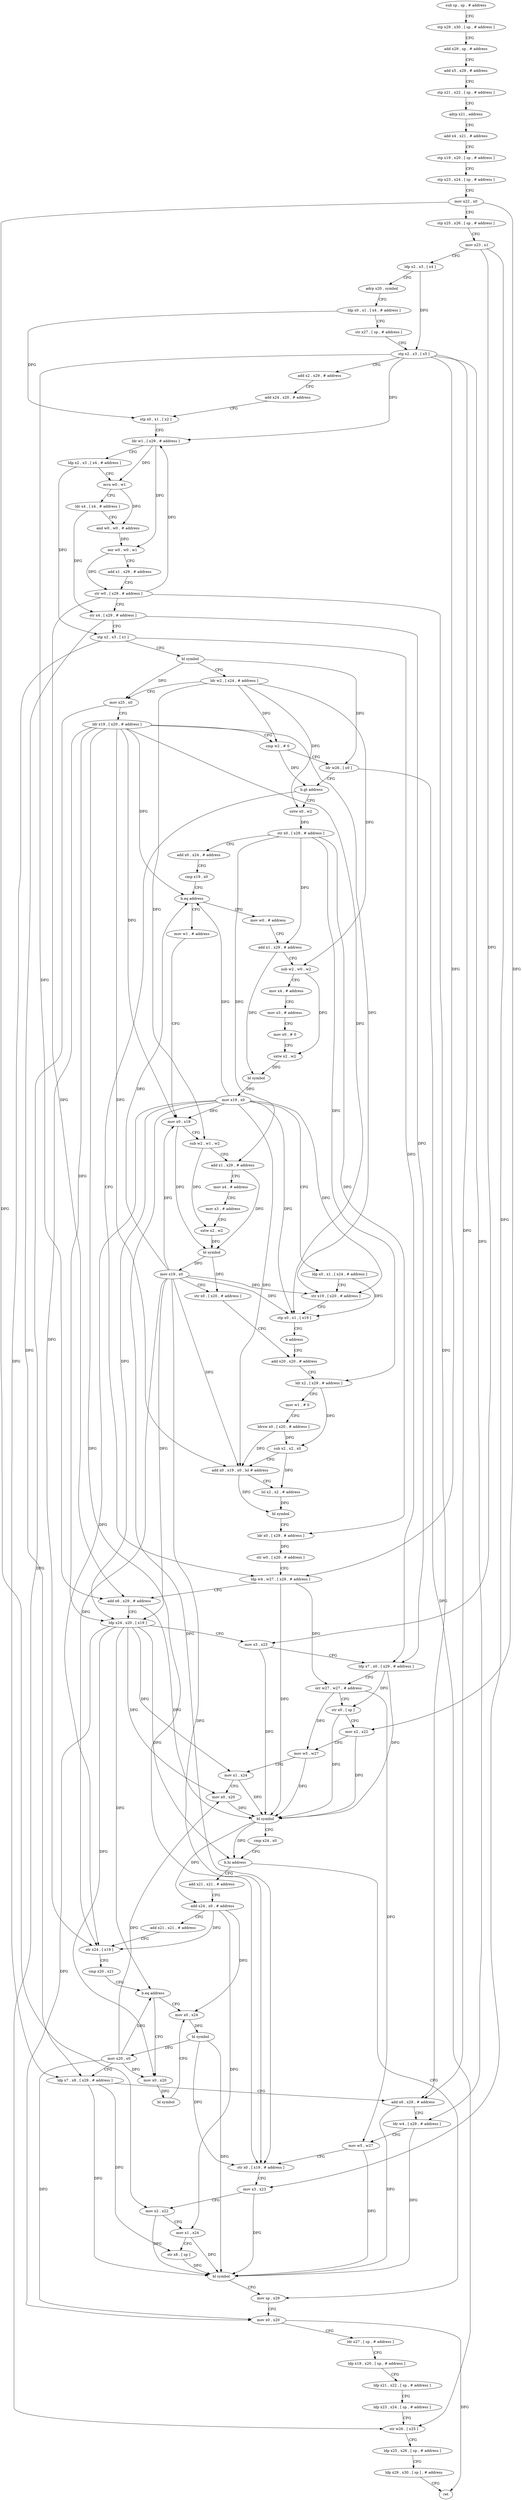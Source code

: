 digraph "func" {
"4352200" [label = "sub sp , sp , # address" ]
"4352204" [label = "stp x29 , x30 , [ sp , # address ]" ]
"4352208" [label = "add x29 , sp , # address" ]
"4352212" [label = "add x5 , x29 , # address" ]
"4352216" [label = "stp x21 , x22 , [ sp , # address ]" ]
"4352220" [label = "adrp x21 , address" ]
"4352224" [label = "add x4 , x21 , # address" ]
"4352228" [label = "stp x19 , x20 , [ sp , # address ]" ]
"4352232" [label = "stp x23 , x24 , [ sp , # address ]" ]
"4352236" [label = "mov x22 , x0" ]
"4352240" [label = "stp x25 , x26 , [ sp , # address ]" ]
"4352244" [label = "mov x23 , x1" ]
"4352248" [label = "ldp x2 , x3 , [ x4 ]" ]
"4352252" [label = "adrp x20 , symbol" ]
"4352256" [label = "ldp x0 , x1 , [ x4 , # address ]" ]
"4352260" [label = "str x27 , [ sp , # address ]" ]
"4352264" [label = "stp x2 , x3 , [ x5 ]" ]
"4352268" [label = "add x2 , x29 , # address" ]
"4352272" [label = "add x24 , x20 , # address" ]
"4352276" [label = "stp x0 , x1 , [ x2 ]" ]
"4352280" [label = "ldr w1 , [ x29 , # address ]" ]
"4352284" [label = "ldp x2 , x3 , [ x4 , # address ]" ]
"4352288" [label = "mvn w0 , w1" ]
"4352292" [label = "ldr x4 , [ x4 , # address ]" ]
"4352296" [label = "and w0 , w0 , # address" ]
"4352300" [label = "eor w0 , w0 , w1" ]
"4352304" [label = "add x1 , x29 , # address" ]
"4352308" [label = "str w0 , [ x29 , # address ]" ]
"4352312" [label = "str x4 , [ x29 , # address ]" ]
"4352316" [label = "stp x2 , x3 , [ x1 ]" ]
"4352320" [label = "bl symbol" ]
"4352324" [label = "ldr w2 , [ x24 , # address ]" ]
"4352328" [label = "mov x25 , x0" ]
"4352332" [label = "ldr x19 , [ x20 , # address ]" ]
"4352336" [label = "cmp w2 , # 0" ]
"4352340" [label = "ldr w26 , [ x0 ]" ]
"4352344" [label = "b.gt address" ]
"4352448" [label = "ldp w4 , w27 , [ x29 , # address ]" ]
"4352348" [label = "sxtw x0 , w2" ]
"4352452" [label = "add x6 , x29 , # address" ]
"4352456" [label = "ldp x24 , x20 , [ x19 ]" ]
"4352460" [label = "mov x3 , x23" ]
"4352464" [label = "ldp x7 , x0 , [ x29 , # address ]" ]
"4352468" [label = "orr w27 , w27 , # address" ]
"4352472" [label = "str x0 , [ sp ]" ]
"4352476" [label = "mov x2 , x22" ]
"4352480" [label = "mov w5 , w27" ]
"4352484" [label = "mov x1 , x24" ]
"4352488" [label = "mov x0 , x20" ]
"4352492" [label = "bl symbol" ]
"4352496" [label = "cmp x24 , x0" ]
"4352500" [label = "b.hi address" ]
"4352588" [label = "mov sp , x29" ]
"4352504" [label = "add x21 , x21 , # address" ]
"4352352" [label = "str x0 , [ x29 , # address ]" ]
"4352356" [label = "add x0 , x24 , # address" ]
"4352360" [label = "cmp x19 , x0" ]
"4352364" [label = "b.eq address" ]
"4352632" [label = "mov w0 , # address" ]
"4352368" [label = "mov w1 , # address" ]
"4352592" [label = "mov x0 , x20" ]
"4352596" [label = "ldr x27 , [ sp , # address ]" ]
"4352600" [label = "ldp x19 , x20 , [ sp , # address ]" ]
"4352604" [label = "ldp x21 , x22 , [ sp , # address ]" ]
"4352608" [label = "ldp x23 , x24 , [ sp , # address ]" ]
"4352612" [label = "str w26 , [ x25 ]" ]
"4352616" [label = "ldp x25 , x26 , [ sp , # address ]" ]
"4352620" [label = "ldp x29 , x30 , [ sp ] , # address" ]
"4352624" [label = "ret" ]
"4352508" [label = "add x24 , x0 , # address" ]
"4352512" [label = "add x21 , x21 , # address" ]
"4352516" [label = "str x24 , [ x19 ]" ]
"4352520" [label = "cmp x20 , x21" ]
"4352524" [label = "b.eq address" ]
"4352536" [label = "mov x0 , x24" ]
"4352528" [label = "mov x0 , x20" ]
"4352636" [label = "add x1 , x29 , # address" ]
"4352640" [label = "sub w2 , w0 , w2" ]
"4352644" [label = "mov x4 , # address" ]
"4352648" [label = "mov x3 , # address" ]
"4352652" [label = "mov x0 , # 0" ]
"4352656" [label = "sxtw x2 , w2" ]
"4352660" [label = "bl symbol" ]
"4352664" [label = "mov x19 , x0" ]
"4352668" [label = "ldp x0 , x1 , [ x24 , # address ]" ]
"4352672" [label = "str x19 , [ x20 , # address ]" ]
"4352676" [label = "stp x0 , x1 , [ x19 ]" ]
"4352680" [label = "b address" ]
"4352408" [label = "add x20 , x20 , # address" ]
"4352372" [label = "mov x0 , x19" ]
"4352376" [label = "sub w2 , w1 , w2" ]
"4352380" [label = "add x1 , x29 , # address" ]
"4352384" [label = "mov x4 , # address" ]
"4352388" [label = "mov x3 , # address" ]
"4352392" [label = "sxtw x2 , w2" ]
"4352396" [label = "bl symbol" ]
"4352400" [label = "mov x19 , x0" ]
"4352404" [label = "str x0 , [ x20 , # address ]" ]
"4352540" [label = "bl symbol" ]
"4352544" [label = "mov x20 , x0" ]
"4352548" [label = "ldp x7 , x8 , [ x29 , # address ]" ]
"4352552" [label = "add x6 , x29 , # address" ]
"4352556" [label = "ldr w4 , [ x29 , # address ]" ]
"4352560" [label = "mov w5 , w27" ]
"4352564" [label = "str x0 , [ x19 , # address ]" ]
"4352568" [label = "mov x3 , x23" ]
"4352572" [label = "mov x2 , x22" ]
"4352576" [label = "mov x1 , x24" ]
"4352580" [label = "str x8 , [ sp ]" ]
"4352584" [label = "bl symbol" ]
"4352532" [label = "bl symbol" ]
"4352412" [label = "ldr x2 , [ x29 , # address ]" ]
"4352416" [label = "mov w1 , # 0" ]
"4352420" [label = "ldrsw x0 , [ x20 , # address ]" ]
"4352424" [label = "sub x2 , x2 , x0" ]
"4352428" [label = "add x0 , x19 , x0 , lsl # address" ]
"4352432" [label = "lsl x2 , x2 , # address" ]
"4352436" [label = "bl symbol" ]
"4352440" [label = "ldr x0 , [ x29 , # address ]" ]
"4352444" [label = "str w0 , [ x20 , # address ]" ]
"4352200" -> "4352204" [ label = "CFG" ]
"4352204" -> "4352208" [ label = "CFG" ]
"4352208" -> "4352212" [ label = "CFG" ]
"4352212" -> "4352216" [ label = "CFG" ]
"4352216" -> "4352220" [ label = "CFG" ]
"4352220" -> "4352224" [ label = "CFG" ]
"4352224" -> "4352228" [ label = "CFG" ]
"4352228" -> "4352232" [ label = "CFG" ]
"4352232" -> "4352236" [ label = "CFG" ]
"4352236" -> "4352240" [ label = "CFG" ]
"4352236" -> "4352476" [ label = "DFG" ]
"4352236" -> "4352572" [ label = "DFG" ]
"4352240" -> "4352244" [ label = "CFG" ]
"4352244" -> "4352248" [ label = "CFG" ]
"4352244" -> "4352460" [ label = "DFG" ]
"4352244" -> "4352568" [ label = "DFG" ]
"4352248" -> "4352252" [ label = "CFG" ]
"4352248" -> "4352264" [ label = "DFG" ]
"4352252" -> "4352256" [ label = "CFG" ]
"4352256" -> "4352260" [ label = "CFG" ]
"4352256" -> "4352276" [ label = "DFG" ]
"4352260" -> "4352264" [ label = "CFG" ]
"4352264" -> "4352268" [ label = "CFG" ]
"4352264" -> "4352448" [ label = "DFG" ]
"4352264" -> "4352556" [ label = "DFG" ]
"4352264" -> "4352280" [ label = "DFG" ]
"4352264" -> "4352452" [ label = "DFG" ]
"4352264" -> "4352552" [ label = "DFG" ]
"4352268" -> "4352272" [ label = "CFG" ]
"4352272" -> "4352276" [ label = "CFG" ]
"4352276" -> "4352280" [ label = "CFG" ]
"4352280" -> "4352284" [ label = "CFG" ]
"4352280" -> "4352288" [ label = "DFG" ]
"4352280" -> "4352300" [ label = "DFG" ]
"4352284" -> "4352288" [ label = "CFG" ]
"4352284" -> "4352316" [ label = "DFG" ]
"4352288" -> "4352292" [ label = "CFG" ]
"4352288" -> "4352296" [ label = "DFG" ]
"4352292" -> "4352296" [ label = "CFG" ]
"4352292" -> "4352312" [ label = "DFG" ]
"4352296" -> "4352300" [ label = "DFG" ]
"4352300" -> "4352304" [ label = "CFG" ]
"4352300" -> "4352308" [ label = "DFG" ]
"4352304" -> "4352308" [ label = "CFG" ]
"4352308" -> "4352312" [ label = "CFG" ]
"4352308" -> "4352280" [ label = "DFG" ]
"4352308" -> "4352452" [ label = "DFG" ]
"4352308" -> "4352552" [ label = "DFG" ]
"4352312" -> "4352316" [ label = "CFG" ]
"4352312" -> "4352464" [ label = "DFG" ]
"4352312" -> "4352548" [ label = "DFG" ]
"4352316" -> "4352320" [ label = "CFG" ]
"4352316" -> "4352464" [ label = "DFG" ]
"4352316" -> "4352548" [ label = "DFG" ]
"4352320" -> "4352324" [ label = "CFG" ]
"4352320" -> "4352328" [ label = "DFG" ]
"4352320" -> "4352340" [ label = "DFG" ]
"4352324" -> "4352328" [ label = "CFG" ]
"4352324" -> "4352336" [ label = "DFG" ]
"4352324" -> "4352348" [ label = "DFG" ]
"4352324" -> "4352640" [ label = "DFG" ]
"4352324" -> "4352376" [ label = "DFG" ]
"4352328" -> "4352332" [ label = "CFG" ]
"4352328" -> "4352612" [ label = "DFG" ]
"4352332" -> "4352336" [ label = "CFG" ]
"4352332" -> "4352456" [ label = "DFG" ]
"4352332" -> "4352364" [ label = "DFG" ]
"4352332" -> "4352516" [ label = "DFG" ]
"4352332" -> "4352672" [ label = "DFG" ]
"4352332" -> "4352676" [ label = "DFG" ]
"4352332" -> "4352372" [ label = "DFG" ]
"4352332" -> "4352564" [ label = "DFG" ]
"4352332" -> "4352428" [ label = "DFG" ]
"4352336" -> "4352340" [ label = "CFG" ]
"4352336" -> "4352344" [ label = "DFG" ]
"4352340" -> "4352344" [ label = "CFG" ]
"4352340" -> "4352612" [ label = "DFG" ]
"4352344" -> "4352448" [ label = "CFG" ]
"4352344" -> "4352348" [ label = "CFG" ]
"4352448" -> "4352452" [ label = "CFG" ]
"4352448" -> "4352492" [ label = "DFG" ]
"4352448" -> "4352468" [ label = "DFG" ]
"4352348" -> "4352352" [ label = "DFG" ]
"4352452" -> "4352456" [ label = "CFG" ]
"4352452" -> "4352492" [ label = "DFG" ]
"4352456" -> "4352460" [ label = "CFG" ]
"4352456" -> "4352484" [ label = "DFG" ]
"4352456" -> "4352500" [ label = "DFG" ]
"4352456" -> "4352488" [ label = "DFG" ]
"4352456" -> "4352592" [ label = "DFG" ]
"4352456" -> "4352524" [ label = "DFG" ]
"4352456" -> "4352528" [ label = "DFG" ]
"4352460" -> "4352464" [ label = "CFG" ]
"4352460" -> "4352492" [ label = "DFG" ]
"4352464" -> "4352468" [ label = "CFG" ]
"4352464" -> "4352492" [ label = "DFG" ]
"4352464" -> "4352472" [ label = "DFG" ]
"4352468" -> "4352472" [ label = "CFG" ]
"4352468" -> "4352480" [ label = "DFG" ]
"4352468" -> "4352560" [ label = "DFG" ]
"4352472" -> "4352476" [ label = "CFG" ]
"4352472" -> "4352492" [ label = "DFG" ]
"4352476" -> "4352480" [ label = "CFG" ]
"4352476" -> "4352492" [ label = "DFG" ]
"4352480" -> "4352484" [ label = "CFG" ]
"4352480" -> "4352492" [ label = "DFG" ]
"4352484" -> "4352488" [ label = "CFG" ]
"4352484" -> "4352492" [ label = "DFG" ]
"4352488" -> "4352492" [ label = "DFG" ]
"4352492" -> "4352496" [ label = "CFG" ]
"4352492" -> "4352500" [ label = "DFG" ]
"4352492" -> "4352508" [ label = "DFG" ]
"4352496" -> "4352500" [ label = "CFG" ]
"4352500" -> "4352588" [ label = "CFG" ]
"4352500" -> "4352504" [ label = "CFG" ]
"4352588" -> "4352592" [ label = "CFG" ]
"4352504" -> "4352508" [ label = "CFG" ]
"4352352" -> "4352356" [ label = "CFG" ]
"4352352" -> "4352412" [ label = "DFG" ]
"4352352" -> "4352440" [ label = "DFG" ]
"4352352" -> "4352636" [ label = "DFG" ]
"4352352" -> "4352380" [ label = "DFG" ]
"4352356" -> "4352360" [ label = "CFG" ]
"4352360" -> "4352364" [ label = "CFG" ]
"4352364" -> "4352632" [ label = "CFG" ]
"4352364" -> "4352368" [ label = "CFG" ]
"4352632" -> "4352636" [ label = "CFG" ]
"4352368" -> "4352372" [ label = "CFG" ]
"4352592" -> "4352596" [ label = "CFG" ]
"4352592" -> "4352624" [ label = "DFG" ]
"4352596" -> "4352600" [ label = "CFG" ]
"4352600" -> "4352604" [ label = "CFG" ]
"4352604" -> "4352608" [ label = "CFG" ]
"4352608" -> "4352612" [ label = "CFG" ]
"4352612" -> "4352616" [ label = "CFG" ]
"4352616" -> "4352620" [ label = "CFG" ]
"4352620" -> "4352624" [ label = "CFG" ]
"4352508" -> "4352512" [ label = "CFG" ]
"4352508" -> "4352516" [ label = "DFG" ]
"4352508" -> "4352536" [ label = "DFG" ]
"4352508" -> "4352576" [ label = "DFG" ]
"4352512" -> "4352516" [ label = "CFG" ]
"4352516" -> "4352520" [ label = "CFG" ]
"4352520" -> "4352524" [ label = "CFG" ]
"4352524" -> "4352536" [ label = "CFG" ]
"4352524" -> "4352528" [ label = "CFG" ]
"4352536" -> "4352540" [ label = "DFG" ]
"4352528" -> "4352532" [ label = "DFG" ]
"4352636" -> "4352640" [ label = "CFG" ]
"4352636" -> "4352660" [ label = "DFG" ]
"4352640" -> "4352644" [ label = "CFG" ]
"4352640" -> "4352656" [ label = "DFG" ]
"4352644" -> "4352648" [ label = "CFG" ]
"4352648" -> "4352652" [ label = "CFG" ]
"4352652" -> "4352656" [ label = "CFG" ]
"4352656" -> "4352660" [ label = "DFG" ]
"4352660" -> "4352664" [ label = "DFG" ]
"4352664" -> "4352668" [ label = "CFG" ]
"4352664" -> "4352456" [ label = "DFG" ]
"4352664" -> "4352364" [ label = "DFG" ]
"4352664" -> "4352516" [ label = "DFG" ]
"4352664" -> "4352672" [ label = "DFG" ]
"4352664" -> "4352676" [ label = "DFG" ]
"4352664" -> "4352372" [ label = "DFG" ]
"4352664" -> "4352564" [ label = "DFG" ]
"4352664" -> "4352428" [ label = "DFG" ]
"4352668" -> "4352672" [ label = "CFG" ]
"4352668" -> "4352676" [ label = "DFG" ]
"4352672" -> "4352676" [ label = "CFG" ]
"4352676" -> "4352680" [ label = "CFG" ]
"4352680" -> "4352408" [ label = "CFG" ]
"4352408" -> "4352412" [ label = "CFG" ]
"4352372" -> "4352376" [ label = "CFG" ]
"4352372" -> "4352396" [ label = "DFG" ]
"4352376" -> "4352380" [ label = "CFG" ]
"4352376" -> "4352392" [ label = "DFG" ]
"4352380" -> "4352384" [ label = "CFG" ]
"4352380" -> "4352396" [ label = "DFG" ]
"4352384" -> "4352388" [ label = "CFG" ]
"4352388" -> "4352392" [ label = "CFG" ]
"4352392" -> "4352396" [ label = "DFG" ]
"4352396" -> "4352400" [ label = "DFG" ]
"4352396" -> "4352404" [ label = "DFG" ]
"4352400" -> "4352404" [ label = "CFG" ]
"4352400" -> "4352456" [ label = "DFG" ]
"4352400" -> "4352364" [ label = "DFG" ]
"4352400" -> "4352672" [ label = "DFG" ]
"4352400" -> "4352372" [ label = "DFG" ]
"4352400" -> "4352516" [ label = "DFG" ]
"4352400" -> "4352676" [ label = "DFG" ]
"4352400" -> "4352564" [ label = "DFG" ]
"4352400" -> "4352428" [ label = "DFG" ]
"4352404" -> "4352408" [ label = "CFG" ]
"4352540" -> "4352544" [ label = "DFG" ]
"4352540" -> "4352564" [ label = "DFG" ]
"4352540" -> "4352584" [ label = "DFG" ]
"4352544" -> "4352548" [ label = "CFG" ]
"4352544" -> "4352488" [ label = "DFG" ]
"4352544" -> "4352592" [ label = "DFG" ]
"4352544" -> "4352524" [ label = "DFG" ]
"4352544" -> "4352528" [ label = "DFG" ]
"4352548" -> "4352552" [ label = "CFG" ]
"4352548" -> "4352584" [ label = "DFG" ]
"4352548" -> "4352580" [ label = "DFG" ]
"4352552" -> "4352556" [ label = "CFG" ]
"4352552" -> "4352584" [ label = "DFG" ]
"4352556" -> "4352560" [ label = "CFG" ]
"4352556" -> "4352584" [ label = "DFG" ]
"4352560" -> "4352564" [ label = "CFG" ]
"4352560" -> "4352584" [ label = "DFG" ]
"4352564" -> "4352568" [ label = "CFG" ]
"4352568" -> "4352572" [ label = "CFG" ]
"4352568" -> "4352584" [ label = "DFG" ]
"4352572" -> "4352576" [ label = "CFG" ]
"4352572" -> "4352584" [ label = "DFG" ]
"4352576" -> "4352580" [ label = "CFG" ]
"4352576" -> "4352584" [ label = "DFG" ]
"4352580" -> "4352584" [ label = "DFG" ]
"4352584" -> "4352588" [ label = "CFG" ]
"4352532" -> "4352536" [ label = "CFG" ]
"4352412" -> "4352416" [ label = "CFG" ]
"4352412" -> "4352424" [ label = "DFG" ]
"4352416" -> "4352420" [ label = "CFG" ]
"4352420" -> "4352424" [ label = "DFG" ]
"4352420" -> "4352428" [ label = "DFG" ]
"4352424" -> "4352428" [ label = "CFG" ]
"4352424" -> "4352432" [ label = "DFG" ]
"4352428" -> "4352432" [ label = "CFG" ]
"4352428" -> "4352436" [ label = "DFG" ]
"4352432" -> "4352436" [ label = "DFG" ]
"4352436" -> "4352440" [ label = "CFG" ]
"4352440" -> "4352444" [ label = "DFG" ]
"4352444" -> "4352448" [ label = "CFG" ]
}
